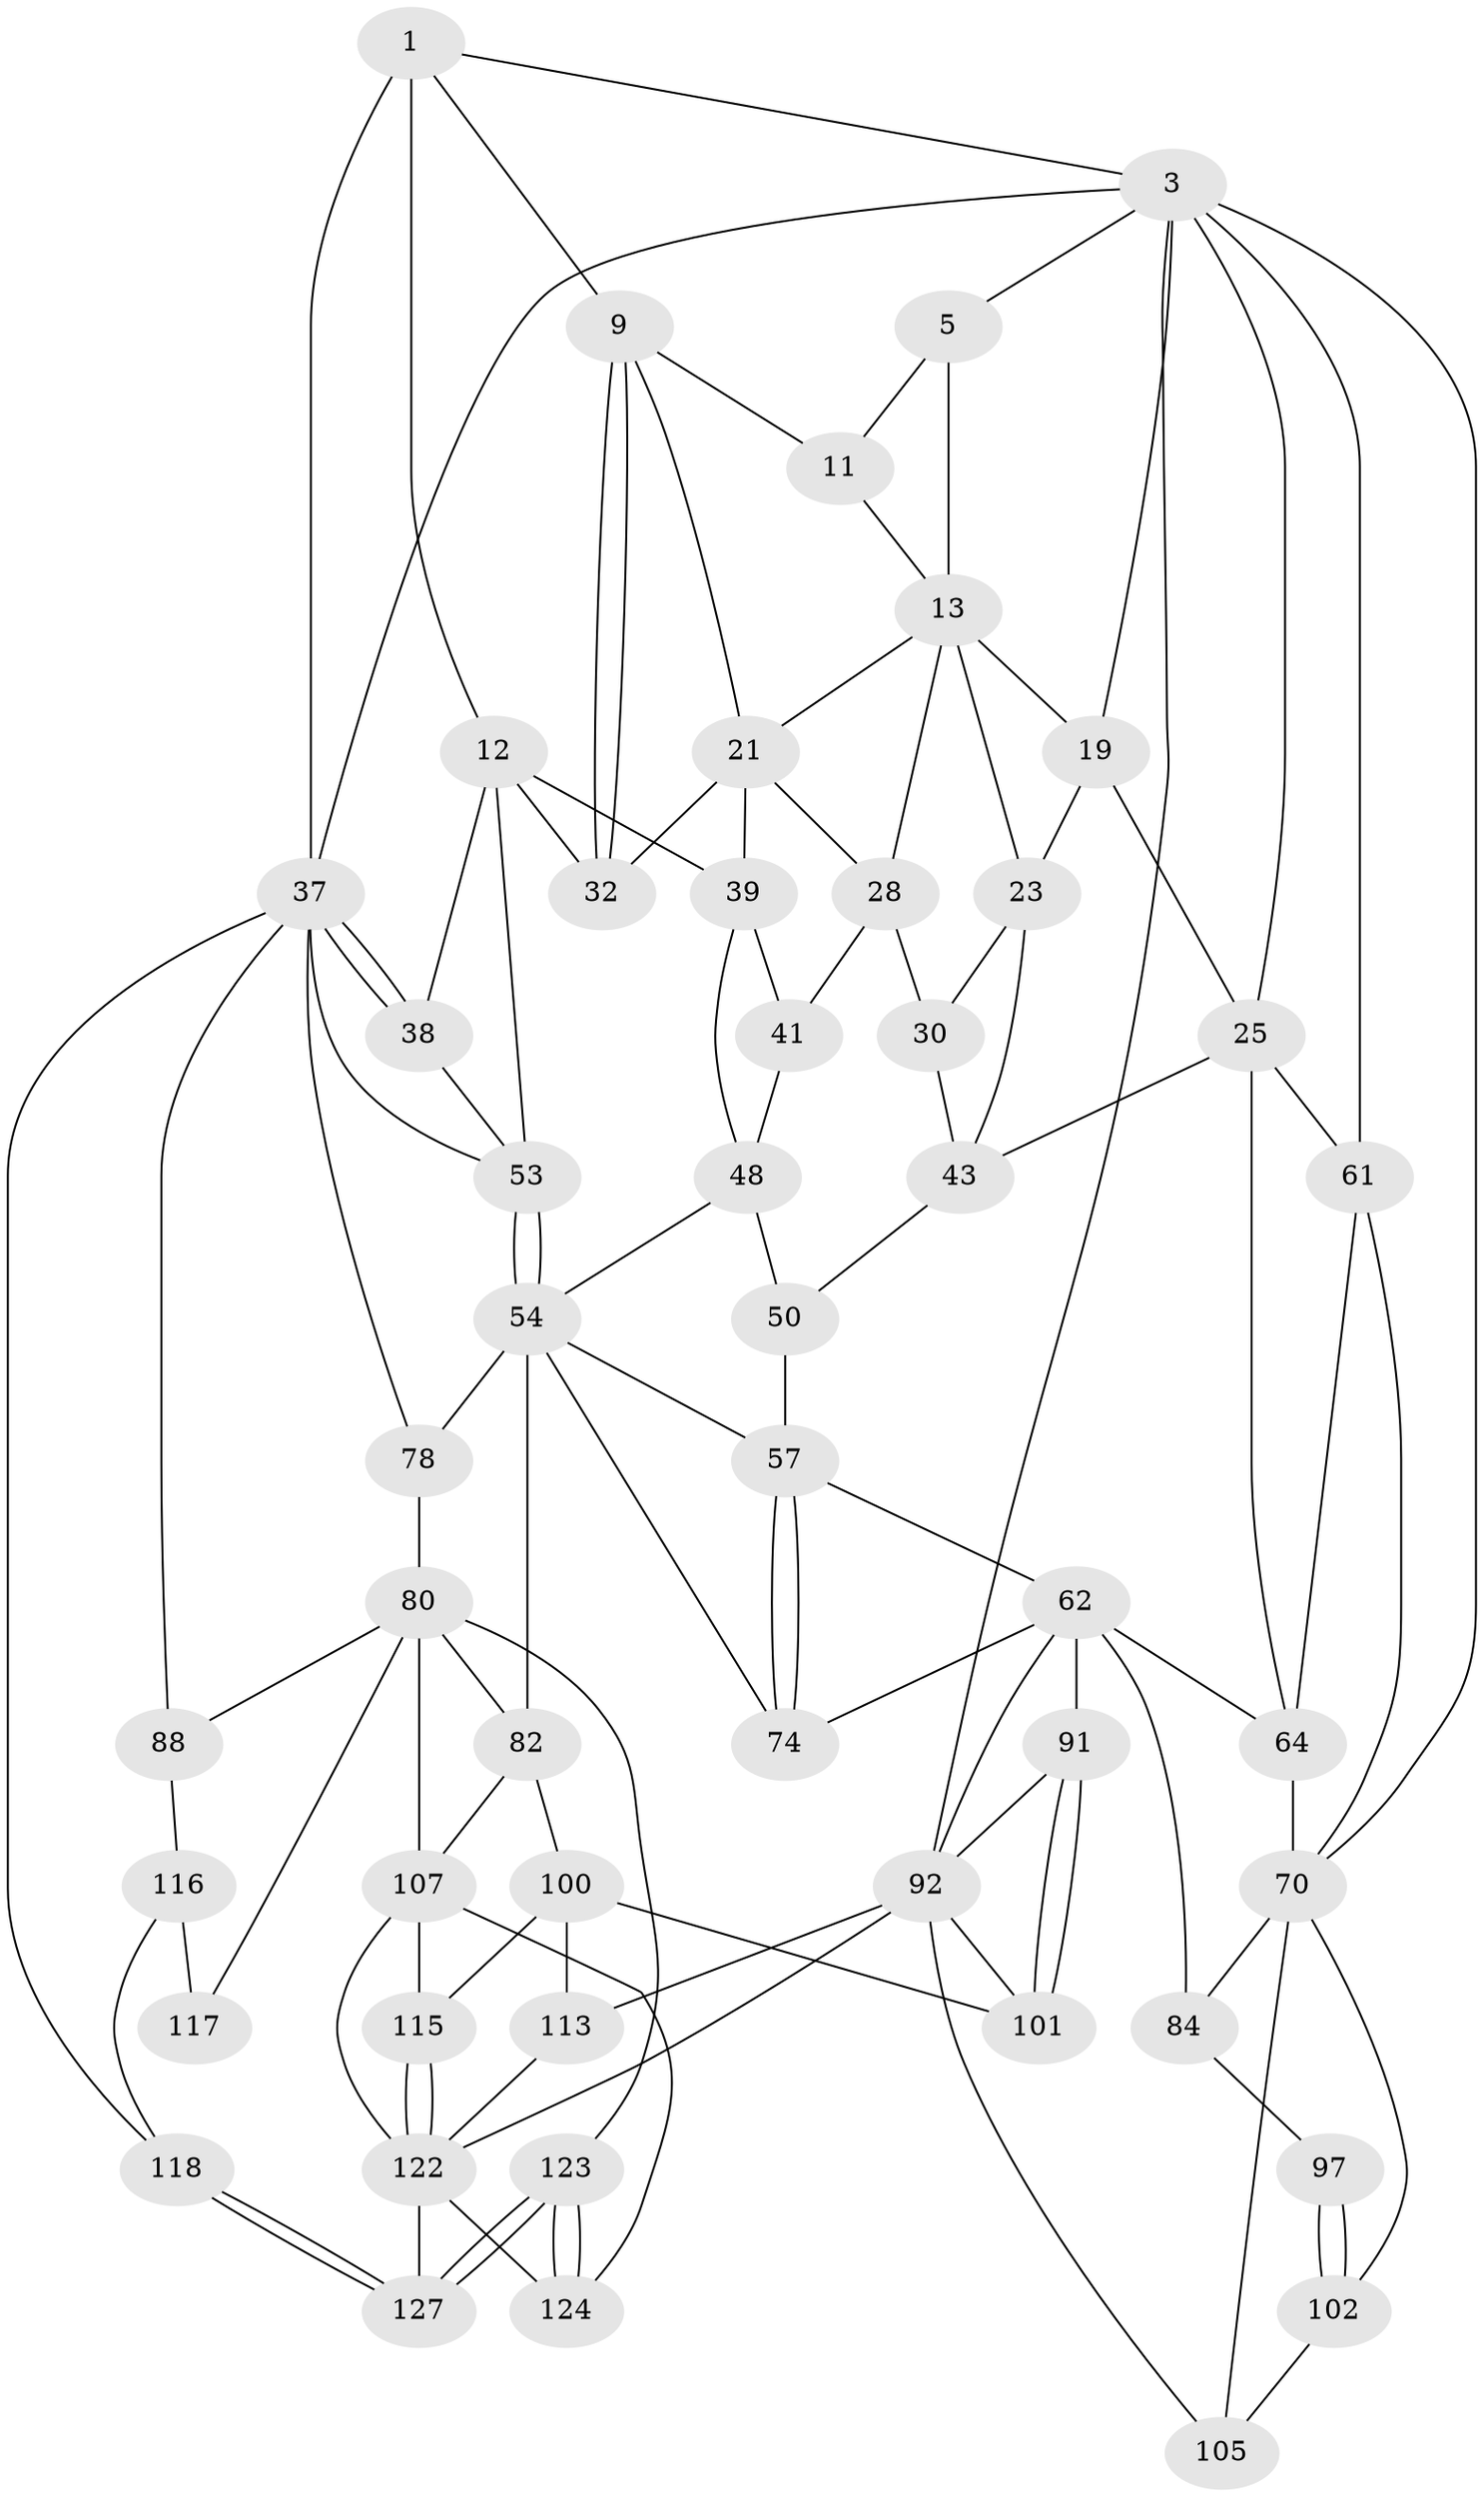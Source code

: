 // original degree distribution, {3: 0.015503875968992248, 4: 0.2558139534883721, 5: 0.49612403100775193, 6: 0.23255813953488372}
// Generated by graph-tools (version 1.1) at 2025/21/03/04/25 18:21:13]
// undirected, 51 vertices, 112 edges
graph export_dot {
graph [start="1"]
  node [color=gray90,style=filled];
  1 [pos="+0.8033649540916179+0",super="+2+8"];
  3 [pos="+0+0",super="+27+4+73"];
  5 [pos="+0.3733634421194973+0",super="+17+6"];
  9 [pos="+0.7426504426073097+0.11163195306611068",super="+10"];
  11 [pos="+0.6140759607062443+0.048576500086478264"];
  12 [pos="+0.9170130729669413+0.12884466582728363",super="+34"];
  13 [pos="+0.3991467331154343+0",super="+18+14"];
  19 [pos="+0.22785094259493488+0.10812612611620875",super="+24"];
  21 [pos="+0.607236930177853+0.21553656127922804",super="+33+22"];
  23 [pos="+0.2911724791111435+0.21152126826142162",super="+31"];
  25 [pos="+0.17541577391940433+0.235478400074503",super="+44+26"];
  28 [pos="+0.4814147252388327+0.1684489002715645",super="+29"];
  30 [pos="+0.41026953585568227+0.3000820579489331"];
  32 [pos="+0.7314410450520514+0.2043190444102962"];
  37 [pos="+1+0.1874977472091236",super="+66+98"];
  38 [pos="+1+0.18721598647868984",super="+60"];
  39 [pos="+0.6075876754035974+0.29237319724151767",super="+40"];
  41 [pos="+0.5078362829441986+0.28833795272135343"];
  43 [pos="+0.2282359573782996+0.3614622957417448",super="+51"];
  48 [pos="+0.5444404943476668+0.34051111821552454",super="+49"];
  50 [pos="+0.4161966721203237+0.4010509218488933"];
  53 [pos="+0.6847551700868548+0.45289913661497855",super="+65"];
  54 [pos="+0.6833618691458186+0.45584689715037474",super="+55"];
  57 [pos="+0.47098126000214335+0.4487678080949258",super="+58"];
  61 [pos="+0+0.3849949009396997",super="+68"];
  62 [pos="+0.28252307255581016+0.5422508446690739",super="+63+75"];
  64 [pos="+0.17742704798713388+0.48429987823064935",super="+76"];
  70 [pos="+0+0.5755455919266236",super="+71+86"];
  74 [pos="+0.43421163288120757+0.6492602932867317"];
  78 [pos="+0.9897345264636593+0.507503071954042",super="+79"];
  80 [pos="+0.7737049925437627+0.6919445116640957",super="+81+87"];
  82 [pos="+0.6143736201863926+0.7159238154856561",super="+99"];
  84 [pos="+0.13134292330248684+0.652140049848794",super="+96+85"];
  88 [pos="+1+0.874421291854154",super="+89"];
  91 [pos="+0.415962813773707+0.6970085288556291"];
  92 [pos="+0.23859374156485733+0.749798985831053",super="+103"];
  97 [pos="+0.10525721224625682+0.7368527822570824"];
  100 [pos="+0.4873845166173825+0.7553543420639499",super="+112"];
  101 [pos="+0.43769297778082855+0.7288763753831766"];
  102 [pos="+0.08194571183314645+0.7794473555128908"];
  105 [pos="+0.08651545985448465+0.7973046482661755"];
  107 [pos="+0.6910875834495323+0.8825172701040299",super="+108"];
  113 [pos="+0.45776399843614063+0.9172923335718042"];
  115 [pos="+0.5661396724831855+0.9076402693081362"];
  116 [pos="+0.8972610274337733+0.8331184360400186",super="+119"];
  117 [pos="+0.8181839424661055+0.9062385108248976"];
  118 [pos="+0.9751925387702292+1"];
  122 [pos="+0.5656825731305947+0.9289725584173453",super="+125"];
  123 [pos="+0.7172331958559481+1"];
  124 [pos="+0.6257724996280671+1"];
  127 [pos="+0.7262552154498951+1"];
  1 -- 3;
  1 -- 12 [weight=2];
  1 -- 37;
  1 -- 9;
  3 -- 61;
  3 -- 19;
  3 -- 5;
  3 -- 37;
  3 -- 70;
  3 -- 25;
  3 -- 92;
  5 -- 13 [weight=3];
  5 -- 11;
  9 -- 32;
  9 -- 32;
  9 -- 11;
  9 -- 21;
  11 -- 13;
  12 -- 32;
  12 -- 53;
  12 -- 38 [weight=2];
  12 -- 39;
  13 -- 19;
  13 -- 23;
  13 -- 28;
  13 -- 21;
  19 -- 25;
  19 -- 23;
  21 -- 32;
  21 -- 39;
  21 -- 28;
  23 -- 43;
  23 -- 30;
  25 -- 64;
  25 -- 43;
  25 -- 61 [weight=2];
  28 -- 41;
  28 -- 30;
  30 -- 43;
  37 -- 38;
  37 -- 38;
  37 -- 88 [weight=2];
  37 -- 78;
  37 -- 53;
  37 -- 118;
  38 -- 53;
  39 -- 48;
  39 -- 41;
  41 -- 48;
  43 -- 50;
  48 -- 50;
  48 -- 54;
  50 -- 57;
  53 -- 54;
  53 -- 54;
  54 -- 78;
  54 -- 82;
  54 -- 57;
  54 -- 74;
  57 -- 74;
  57 -- 74;
  57 -- 62;
  61 -- 64;
  61 -- 70;
  62 -- 64;
  62 -- 84 [weight=2];
  62 -- 92;
  62 -- 74;
  62 -- 91;
  64 -- 70;
  70 -- 84 [weight=2];
  70 -- 102;
  70 -- 105;
  78 -- 80 [weight=2];
  80 -- 82;
  80 -- 107 [weight=2];
  80 -- 117;
  80 -- 88;
  80 -- 123;
  82 -- 100;
  82 -- 107;
  84 -- 97 [weight=2];
  88 -- 116;
  91 -- 92;
  91 -- 101;
  91 -- 101;
  92 -- 113;
  92 -- 101;
  92 -- 105;
  92 -- 122;
  97 -- 102;
  97 -- 102;
  100 -- 101;
  100 -- 113;
  100 -- 115;
  102 -- 105;
  107 -- 115;
  107 -- 122;
  107 -- 124;
  113 -- 122;
  115 -- 122;
  115 -- 122;
  116 -- 117 [weight=2];
  116 -- 118;
  118 -- 127;
  118 -- 127;
  122 -- 124;
  122 -- 127;
  123 -- 124;
  123 -- 124;
  123 -- 127;
  123 -- 127;
}
